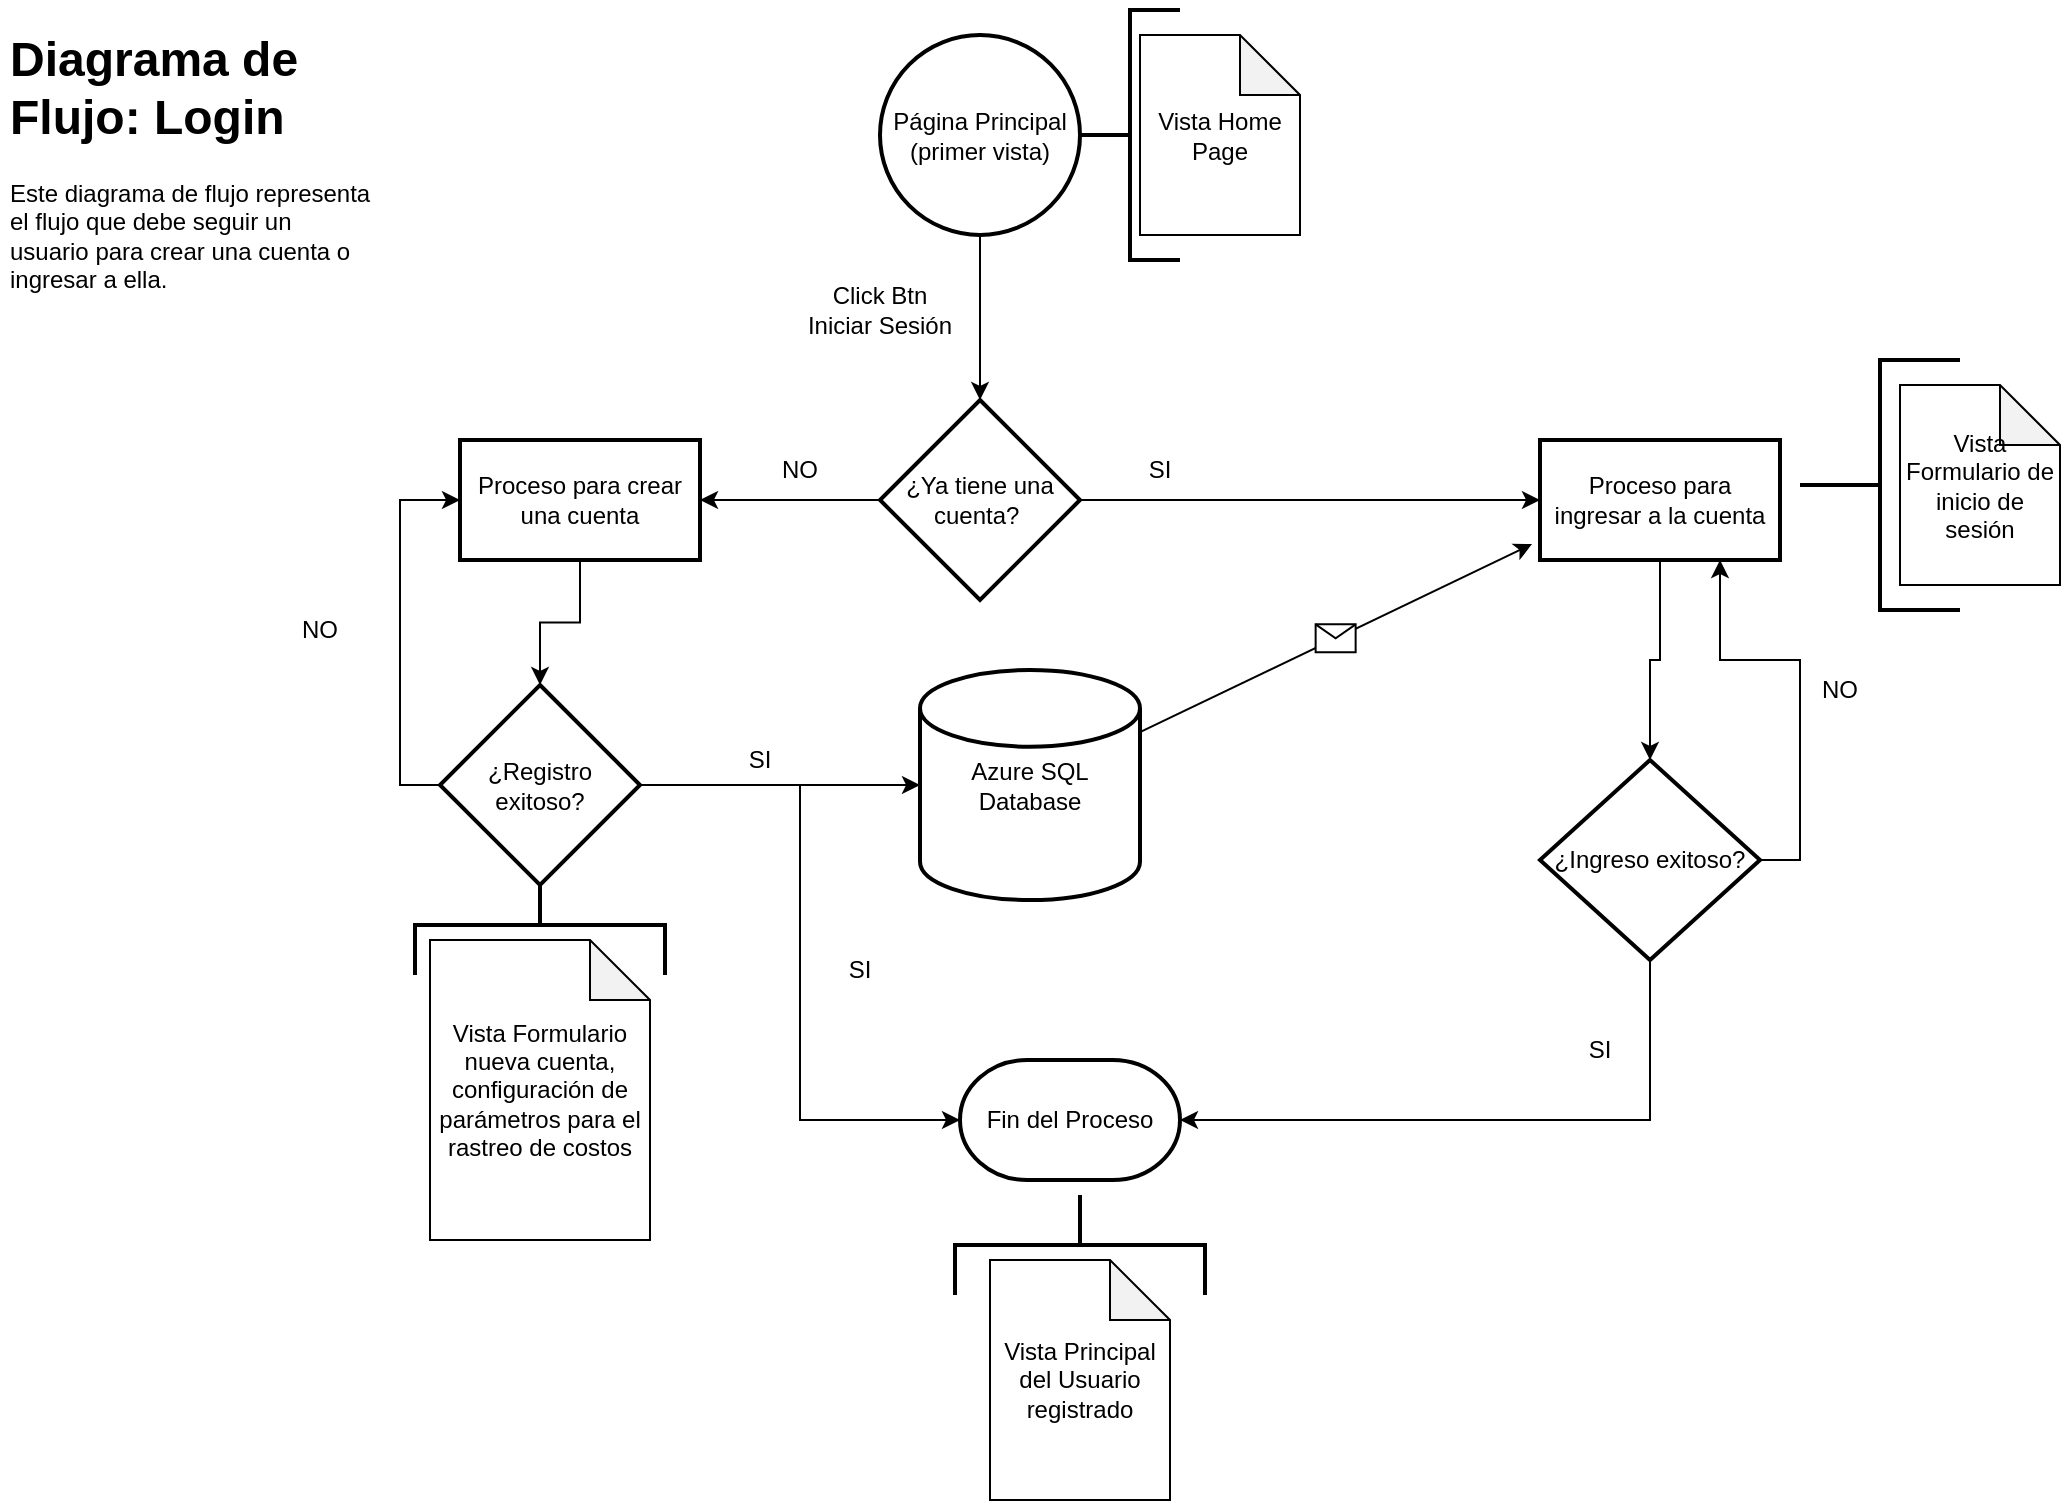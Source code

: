 <mxfile version="20.8.18" type="github" pages="2">
  <diagram name="Login" id="74e2e168-ea6b-b213-b513-2b3c1d86103e">
    <mxGraphModel dx="1373" dy="774" grid="1" gridSize="10" guides="1" tooltips="1" connect="1" arrows="1" fold="1" page="1" pageScale="1" pageWidth="1100" pageHeight="850" background="none" math="0" shadow="0">
      <root>
        <mxCell id="0" />
        <mxCell id="1" parent="0" />
        <mxCell id="oz9p4cTDpWmSpgmov__A-6" style="edgeStyle=orthogonalEdgeStyle;rounded=0;orthogonalLoop=1;jettySize=auto;html=1;" parent="1" source="oz9p4cTDpWmSpgmov__A-2" target="oz9p4cTDpWmSpgmov__A-4" edge="1">
          <mxGeometry relative="1" as="geometry" />
        </mxCell>
        <mxCell id="oz9p4cTDpWmSpgmov__A-2" value="Página Principal (primer vista)" style="strokeWidth=2;html=1;shape=mxgraph.flowchart.start_2;whiteSpace=wrap;" parent="1" vertex="1">
          <mxGeometry x="460" y="27.5" width="100" height="100" as="geometry" />
        </mxCell>
        <mxCell id="oz9p4cTDpWmSpgmov__A-13" style="edgeStyle=orthogonalEdgeStyle;rounded=0;orthogonalLoop=1;jettySize=auto;html=1;" parent="1" source="oz9p4cTDpWmSpgmov__A-4" target="oz9p4cTDpWmSpgmov__A-9" edge="1">
          <mxGeometry relative="1" as="geometry" />
        </mxCell>
        <mxCell id="oz9p4cTDpWmSpgmov__A-14" value="" style="edgeStyle=orthogonalEdgeStyle;rounded=0;orthogonalLoop=1;jettySize=auto;html=1;" parent="1" source="oz9p4cTDpWmSpgmov__A-4" target="oz9p4cTDpWmSpgmov__A-12" edge="1">
          <mxGeometry relative="1" as="geometry" />
        </mxCell>
        <mxCell id="oz9p4cTDpWmSpgmov__A-4" value="¿Ya tiene una cuenta?&amp;nbsp;" style="strokeWidth=2;html=1;shape=mxgraph.flowchart.decision;whiteSpace=wrap;" parent="1" vertex="1">
          <mxGeometry x="460" y="210" width="100" height="100" as="geometry" />
        </mxCell>
        <mxCell id="oz9p4cTDpWmSpgmov__A-7" value="Click Btn Iniciar Sesión" style="text;html=1;strokeColor=none;fillColor=none;align=center;verticalAlign=middle;whiteSpace=wrap;rounded=0;" parent="1" vertex="1">
          <mxGeometry x="420" y="140" width="80" height="50" as="geometry" />
        </mxCell>
        <mxCell id="oz9p4cTDpWmSpgmov__A-20" value="" style="edgeStyle=orthogonalEdgeStyle;rounded=0;orthogonalLoop=1;jettySize=auto;html=1;" parent="1" source="oz9p4cTDpWmSpgmov__A-9" target="oz9p4cTDpWmSpgmov__A-19" edge="1">
          <mxGeometry relative="1" as="geometry" />
        </mxCell>
        <mxCell id="oz9p4cTDpWmSpgmov__A-9" value="Proceso para crear una cuenta" style="whiteSpace=wrap;html=1;strokeWidth=2;" parent="1" vertex="1">
          <mxGeometry x="250" y="230" width="120" height="60" as="geometry" />
        </mxCell>
        <mxCell id="oz9p4cTDpWmSpgmov__A-10" value="NO" style="text;html=1;strokeColor=none;fillColor=none;align=center;verticalAlign=middle;whiteSpace=wrap;rounded=0;" parent="1" vertex="1">
          <mxGeometry x="390" y="230" width="60" height="30" as="geometry" />
        </mxCell>
        <mxCell id="oz9p4cTDpWmSpgmov__A-11" value="SI" style="text;html=1;strokeColor=none;fillColor=none;align=center;verticalAlign=middle;whiteSpace=wrap;rounded=0;" parent="1" vertex="1">
          <mxGeometry x="570" y="230" width="60" height="30" as="geometry" />
        </mxCell>
        <mxCell id="oz9p4cTDpWmSpgmov__A-38" style="edgeStyle=orthogonalEdgeStyle;rounded=0;orthogonalLoop=1;jettySize=auto;html=1;exitX=0.5;exitY=1;exitDx=0;exitDy=0;entryX=0.5;entryY=0;entryDx=0;entryDy=0;" parent="1" source="oz9p4cTDpWmSpgmov__A-12" target="oz9p4cTDpWmSpgmov__A-34" edge="1">
          <mxGeometry relative="1" as="geometry" />
        </mxCell>
        <mxCell id="oz9p4cTDpWmSpgmov__A-12" value="Proceso para ingresar a la cuenta" style="whiteSpace=wrap;html=1;strokeWidth=2;" parent="1" vertex="1">
          <mxGeometry x="790" y="230" width="120" height="60" as="geometry" />
        </mxCell>
        <mxCell id="oz9p4cTDpWmSpgmov__A-15" value="Vista Formulario nueva cuenta, configuración de parámetros para el rastreo de costos" style="shape=note;whiteSpace=wrap;html=1;backgroundOutline=1;darkOpacity=0.05;" parent="1" vertex="1">
          <mxGeometry x="235" y="480" width="110" height="150" as="geometry" />
        </mxCell>
        <mxCell id="oz9p4cTDpWmSpgmov__A-16" value="" style="strokeWidth=2;html=1;shape=mxgraph.flowchart.annotation_2;align=left;labelPosition=right;pointerEvents=1;rotation=90;" parent="1" vertex="1">
          <mxGeometry x="265" y="410" width="50" height="125" as="geometry" />
        </mxCell>
        <mxCell id="oz9p4cTDpWmSpgmov__A-17" value="Azure SQL Database" style="strokeWidth=2;html=1;shape=mxgraph.flowchart.database;whiteSpace=wrap;" parent="1" vertex="1">
          <mxGeometry x="480" y="345" width="110" height="115" as="geometry" />
        </mxCell>
        <mxCell id="oz9p4cTDpWmSpgmov__A-23" style="edgeStyle=orthogonalEdgeStyle;rounded=0;orthogonalLoop=1;jettySize=auto;html=1;exitX=0;exitY=0.5;exitDx=0;exitDy=0;entryX=0;entryY=0.5;entryDx=0;entryDy=0;" parent="1" source="oz9p4cTDpWmSpgmov__A-19" target="oz9p4cTDpWmSpgmov__A-9" edge="1">
          <mxGeometry relative="1" as="geometry" />
        </mxCell>
        <mxCell id="oz9p4cTDpWmSpgmov__A-43" style="edgeStyle=orthogonalEdgeStyle;rounded=0;orthogonalLoop=1;jettySize=auto;html=1;exitX=1;exitY=0.5;exitDx=0;exitDy=0;entryX=0;entryY=0.5;entryDx=0;entryDy=0;entryPerimeter=0;" parent="1" source="oz9p4cTDpWmSpgmov__A-19" target="oz9p4cTDpWmSpgmov__A-17" edge="1">
          <mxGeometry relative="1" as="geometry" />
        </mxCell>
        <mxCell id="oz9p4cTDpWmSpgmov__A-47" style="edgeStyle=orthogonalEdgeStyle;rounded=0;orthogonalLoop=1;jettySize=auto;html=1;exitX=1;exitY=0.5;exitDx=0;exitDy=0;entryX=0;entryY=0.5;entryDx=0;entryDy=0;entryPerimeter=0;" parent="1" source="oz9p4cTDpWmSpgmov__A-19" target="oz9p4cTDpWmSpgmov__A-46" edge="1">
          <mxGeometry relative="1" as="geometry" />
        </mxCell>
        <mxCell id="oz9p4cTDpWmSpgmov__A-19" value="¿Registro exitoso?" style="rhombus;whiteSpace=wrap;html=1;strokeWidth=2;" parent="1" vertex="1">
          <mxGeometry x="240" y="352.5" width="100" height="100" as="geometry" />
        </mxCell>
        <mxCell id="oz9p4cTDpWmSpgmov__A-22" value="SI" style="text;html=1;strokeColor=none;fillColor=none;align=center;verticalAlign=middle;whiteSpace=wrap;rounded=0;" parent="1" vertex="1">
          <mxGeometry x="370" y="375" width="60" height="30" as="geometry" />
        </mxCell>
        <mxCell id="oz9p4cTDpWmSpgmov__A-24" value="NO" style="text;html=1;strokeColor=none;fillColor=none;align=center;verticalAlign=middle;whiteSpace=wrap;rounded=0;" parent="1" vertex="1">
          <mxGeometry x="150" y="310" width="60" height="30" as="geometry" />
        </mxCell>
        <mxCell id="oz9p4cTDpWmSpgmov__A-25" value="Vista Home Page" style="shape=note;whiteSpace=wrap;html=1;backgroundOutline=1;darkOpacity=0.05;" parent="1" vertex="1">
          <mxGeometry x="590" y="27.5" width="80" height="100" as="geometry" />
        </mxCell>
        <mxCell id="oz9p4cTDpWmSpgmov__A-26" value="" style="strokeWidth=2;html=1;shape=mxgraph.flowchart.annotation_2;align=left;labelPosition=right;pointerEvents=1;" parent="1" vertex="1">
          <mxGeometry x="560" y="15" width="50" height="125" as="geometry" />
        </mxCell>
        <mxCell id="oz9p4cTDpWmSpgmov__A-27" value="Vista Formulario de inicio de sesión" style="shape=note;whiteSpace=wrap;html=1;backgroundOutline=1;darkOpacity=0.05;" parent="1" vertex="1">
          <mxGeometry x="970" y="202.5" width="80" height="100" as="geometry" />
        </mxCell>
        <mxCell id="oz9p4cTDpWmSpgmov__A-28" value="" style="strokeWidth=2;html=1;shape=mxgraph.flowchart.annotation_2;align=left;labelPosition=right;pointerEvents=1;" parent="1" vertex="1">
          <mxGeometry x="920" y="190" width="80" height="125" as="geometry" />
        </mxCell>
        <mxCell id="oz9p4cTDpWmSpgmov__A-48" style="edgeStyle=orthogonalEdgeStyle;rounded=0;orthogonalLoop=1;jettySize=auto;html=1;exitX=0.5;exitY=1;exitDx=0;exitDy=0;entryX=1;entryY=0.5;entryDx=0;entryDy=0;entryPerimeter=0;" parent="1" source="oz9p4cTDpWmSpgmov__A-34" target="oz9p4cTDpWmSpgmov__A-46" edge="1">
          <mxGeometry relative="1" as="geometry" />
        </mxCell>
        <mxCell id="oz9p4cTDpWmSpgmov__A-50" style="edgeStyle=orthogonalEdgeStyle;rounded=0;orthogonalLoop=1;jettySize=auto;html=1;exitX=1;exitY=0.5;exitDx=0;exitDy=0;entryX=0.75;entryY=1;entryDx=0;entryDy=0;" parent="1" source="oz9p4cTDpWmSpgmov__A-34" target="oz9p4cTDpWmSpgmov__A-12" edge="1">
          <mxGeometry relative="1" as="geometry" />
        </mxCell>
        <mxCell id="oz9p4cTDpWmSpgmov__A-34" value="¿Ingreso exitoso?" style="rhombus;whiteSpace=wrap;html=1;strokeWidth=2;" parent="1" vertex="1">
          <mxGeometry x="790" y="390" width="110" height="100" as="geometry" />
        </mxCell>
        <mxCell id="oz9p4cTDpWmSpgmov__A-36" value="" style="endArrow=classic;html=1;rounded=0;entryX=-0.033;entryY=0.867;entryDx=0;entryDy=0;entryPerimeter=0;" parent="1" source="oz9p4cTDpWmSpgmov__A-17" target="oz9p4cTDpWmSpgmov__A-12" edge="1">
          <mxGeometry relative="1" as="geometry">
            <mxPoint x="620" y="570" as="sourcePoint" />
            <mxPoint x="780" y="290" as="targetPoint" />
          </mxGeometry>
        </mxCell>
        <mxCell id="oz9p4cTDpWmSpgmov__A-37" value="" style="shape=message;html=1;outlineConnect=0;" parent="oz9p4cTDpWmSpgmov__A-36" vertex="1">
          <mxGeometry width="20" height="14" relative="1" as="geometry">
            <mxPoint x="-10" y="-7" as="offset" />
          </mxGeometry>
        </mxCell>
        <mxCell id="oz9p4cTDpWmSpgmov__A-46" value="Fin del Proceso" style="strokeWidth=2;html=1;shape=mxgraph.flowchart.terminator;whiteSpace=wrap;" parent="1" vertex="1">
          <mxGeometry x="500" y="540" width="110" height="60" as="geometry" />
        </mxCell>
        <mxCell id="oz9p4cTDpWmSpgmov__A-49" value="SI" style="text;html=1;strokeColor=none;fillColor=none;align=center;verticalAlign=middle;whiteSpace=wrap;rounded=0;" parent="1" vertex="1">
          <mxGeometry x="790" y="520" width="60" height="30" as="geometry" />
        </mxCell>
        <mxCell id="oz9p4cTDpWmSpgmov__A-51" value="NO" style="text;html=1;strokeColor=none;fillColor=none;align=center;verticalAlign=middle;whiteSpace=wrap;rounded=0;" parent="1" vertex="1">
          <mxGeometry x="910" y="340" width="60" height="30" as="geometry" />
        </mxCell>
        <mxCell id="oz9p4cTDpWmSpgmov__A-52" value="SI" style="text;html=1;strokeColor=none;fillColor=none;align=center;verticalAlign=middle;whiteSpace=wrap;rounded=0;" parent="1" vertex="1">
          <mxGeometry x="420" y="480" width="60" height="30" as="geometry" />
        </mxCell>
        <mxCell id="oz9p4cTDpWmSpgmov__A-53" value="Vista Principal del Usuario registrado" style="shape=note;whiteSpace=wrap;html=1;backgroundOutline=1;darkOpacity=0.05;" parent="1" vertex="1">
          <mxGeometry x="515" y="640" width="90" height="120" as="geometry" />
        </mxCell>
        <mxCell id="oz9p4cTDpWmSpgmov__A-54" value="" style="strokeWidth=2;html=1;shape=mxgraph.flowchart.annotation_2;align=left;labelPosition=right;pointerEvents=1;rotation=90;" parent="1" vertex="1">
          <mxGeometry x="535" y="570" width="50" height="125" as="geometry" />
        </mxCell>
        <mxCell id="oz9p4cTDpWmSpgmov__A-56" value="&lt;h1&gt;Diagrama de Flujo: Login&lt;/h1&gt;&lt;p&gt;Este diagrama de flujo representa el flujo que debe seguir un usuario para crear una cuenta o ingresar a ella.&lt;/p&gt;" style="text;html=1;strokeColor=none;fillColor=none;spacing=5;spacingTop=-20;whiteSpace=wrap;overflow=hidden;rounded=0;" parent="1" vertex="1">
          <mxGeometry x="20" y="20" width="190" height="150" as="geometry" />
        </mxCell>
      </root>
    </mxGraphModel>
  </diagram>
  <diagram name="Cost Records" id="LuNY3zVcoNnIHmfbvWIO">
    <mxGraphModel dx="1373" dy="774" grid="1" gridSize="10" guides="1" tooltips="1" connect="1" arrows="1" fold="1" page="1" pageScale="1" pageWidth="1100" pageHeight="850" background="none" math="0" shadow="0">
      <root>
        <mxCell id="wQUb9wuHpGqpkneJC18S-0" />
        <mxCell id="wQUb9wuHpGqpkneJC18S-1" parent="wQUb9wuHpGqpkneJC18S-0" />
        <mxCell id="Z6G_dmUMwywwR1LI1Rg2-1" style="edgeStyle=orthogonalEdgeStyle;rounded=0;orthogonalLoop=1;jettySize=auto;html=1;exitX=0.5;exitY=1;exitDx=0;exitDy=0;exitPerimeter=0;entryX=0;entryY=0.5;entryDx=0;entryDy=0;" edge="1" parent="wQUb9wuHpGqpkneJC18S-1" source="wQUb9wuHpGqpkneJC18S-3" target="Z6G_dmUMwywwR1LI1Rg2-0">
          <mxGeometry relative="1" as="geometry" />
        </mxCell>
        <mxCell id="wQUb9wuHpGqpkneJC18S-3" value="Página Principal del usuario" style="strokeWidth=2;html=1;shape=mxgraph.flowchart.start_2;whiteSpace=wrap;" vertex="1" parent="wQUb9wuHpGqpkneJC18S-1">
          <mxGeometry x="460" y="27.5" width="100" height="100" as="geometry" />
        </mxCell>
        <mxCell id="wQUb9wuHpGqpkneJC18S-23" value="Vista Home para Usuario conectado" style="shape=note;whiteSpace=wrap;html=1;backgroundOutline=1;darkOpacity=0.05;" vertex="1" parent="wQUb9wuHpGqpkneJC18S-1">
          <mxGeometry x="590" y="27.5" width="80" height="100" as="geometry" />
        </mxCell>
        <mxCell id="wQUb9wuHpGqpkneJC18S-24" value="" style="strokeWidth=2;html=1;shape=mxgraph.flowchart.annotation_2;align=left;labelPosition=right;pointerEvents=1;" vertex="1" parent="wQUb9wuHpGqpkneJC18S-1">
          <mxGeometry x="560" y="15" width="50" height="125" as="geometry" />
        </mxCell>
        <mxCell id="wQUb9wuHpGqpkneJC18S-38" value="&lt;h1&gt;Diagrama de Flujo: Registro de Costos&lt;/h1&gt;&lt;p&gt;Este diagrama de flujo representa el flujo que debe seguir un usuario para registrar un nuevo costo.&lt;/p&gt;" style="text;html=1;strokeColor=none;fillColor=none;spacing=5;spacingTop=-20;whiteSpace=wrap;overflow=hidden;rounded=0;" vertex="1" parent="wQUb9wuHpGqpkneJC18S-1">
          <mxGeometry x="10" y="10" width="230" height="130" as="geometry" />
        </mxCell>
        <mxCell id="Z6G_dmUMwywwR1LI1Rg2-5" style="edgeStyle=orthogonalEdgeStyle;rounded=0;orthogonalLoop=1;jettySize=auto;html=1;exitX=1;exitY=0.5;exitDx=0;exitDy=0;entryX=0;entryY=0.5;entryDx=0;entryDy=0;" edge="1" parent="wQUb9wuHpGqpkneJC18S-1" source="Z6G_dmUMwywwR1LI1Rg2-0" target="Z6G_dmUMwywwR1LI1Rg2-6">
          <mxGeometry relative="1" as="geometry">
            <mxPoint x="380" y="310" as="targetPoint" />
          </mxGeometry>
        </mxCell>
        <mxCell id="Z6G_dmUMwywwR1LI1Rg2-0" value="Proceso para registrar una nueva salida de dinero (accionar botón &quot;salidas&quot;)" style="rounded=1;whiteSpace=wrap;html=1;absoluteArcSize=1;arcSize=14;strokeWidth=2;" vertex="1" parent="wQUb9wuHpGqpkneJC18S-1">
          <mxGeometry x="110" y="230" width="180" height="100" as="geometry" />
        </mxCell>
        <mxCell id="Z6G_dmUMwywwR1LI1Rg2-2" value="Vista Formulario de Registro de Costos" style="shape=note;whiteSpace=wrap;html=1;backgroundOutline=1;darkOpacity=0.05;" vertex="1" parent="wQUb9wuHpGqpkneJC18S-1">
          <mxGeometry x="150" y="370" width="90" height="110" as="geometry" />
        </mxCell>
        <mxCell id="Z6G_dmUMwywwR1LI1Rg2-3" value="" style="strokeWidth=2;html=1;shape=mxgraph.flowchart.annotation_2;align=left;labelPosition=right;pointerEvents=1;rotation=90;" vertex="1" parent="wQUb9wuHpGqpkneJC18S-1">
          <mxGeometry x="170" y="300" width="50" height="125" as="geometry" />
        </mxCell>
        <mxCell id="Z6G_dmUMwywwR1LI1Rg2-8" value="" style="edgeStyle=orthogonalEdgeStyle;rounded=0;orthogonalLoop=1;jettySize=auto;html=1;" edge="1" parent="wQUb9wuHpGqpkneJC18S-1" source="Z6G_dmUMwywwR1LI1Rg2-6" target="Z6G_dmUMwywwR1LI1Rg2-7">
          <mxGeometry relative="1" as="geometry" />
        </mxCell>
        <mxCell id="Z6G_dmUMwywwR1LI1Rg2-6" value="&lt;b&gt;Registros obligatorios:&lt;/b&gt;&lt;br&gt;1. Fecha&lt;br&gt;2. Cultivo ID&lt;br&gt;3. Proceso&lt;br&gt;4. Valor de la transacción&lt;br&gt;5. Descripción de la transacción&lt;br&gt;&lt;br&gt;&lt;b&gt;Registro Opcional:&lt;/b&gt;&lt;br&gt;6. Proveedor" style="shape=parallelogram;html=1;strokeWidth=2;perimeter=parallelogramPerimeter;whiteSpace=wrap;rounded=1;arcSize=12;size=0.23;" vertex="1" parent="wQUb9wuHpGqpkneJC18S-1">
          <mxGeometry x="350" y="220" width="290" height="140" as="geometry" />
        </mxCell>
        <mxCell id="KljkPcZYea-xxs5Y8ib2-3" style="edgeStyle=orthogonalEdgeStyle;rounded=0;orthogonalLoop=1;jettySize=auto;html=1;exitX=0;exitY=0.5;exitDx=0;exitDy=0;entryX=0;entryY=0.75;entryDx=0;entryDy=0;" edge="1" parent="wQUb9wuHpGqpkneJC18S-1" source="Z6G_dmUMwywwR1LI1Rg2-7" target="Z6G_dmUMwywwR1LI1Rg2-0">
          <mxGeometry relative="1" as="geometry" />
        </mxCell>
        <mxCell id="KljkPcZYea-xxs5Y8ib2-5" style="edgeStyle=orthogonalEdgeStyle;rounded=0;orthogonalLoop=1;jettySize=auto;html=1;exitX=1;exitY=0.5;exitDx=0;exitDy=0;entryX=0;entryY=0.5;entryDx=0;entryDy=0;" edge="1" parent="wQUb9wuHpGqpkneJC18S-1" source="Z6G_dmUMwywwR1LI1Rg2-7" target="2M8Opz-kSDqsGLRn786k-2">
          <mxGeometry relative="1" as="geometry">
            <mxPoint x="740" y="495" as="targetPoint" />
          </mxGeometry>
        </mxCell>
        <mxCell id="Z6G_dmUMwywwR1LI1Rg2-7" value="¿Registros Obligatorios diligenciados correctamente?" style="rhombus;whiteSpace=wrap;html=1;strokeWidth=2;rounded=1;arcSize=12;" vertex="1" parent="wQUb9wuHpGqpkneJC18S-1">
          <mxGeometry x="418.75" y="400" width="152.5" height="190" as="geometry" />
        </mxCell>
        <mxCell id="KljkPcZYea-xxs5Y8ib2-0" value="No" style="text;html=1;strokeColor=none;fillColor=none;align=center;verticalAlign=middle;whiteSpace=wrap;rounded=0;" vertex="1" parent="wQUb9wuHpGqpkneJC18S-1">
          <mxGeometry x="200" y="500" width="60" height="30" as="geometry" />
        </mxCell>
        <mxCell id="KljkPcZYea-xxs5Y8ib2-2" value="SI" style="text;html=1;strokeColor=none;fillColor=none;align=center;verticalAlign=middle;whiteSpace=wrap;rounded=0;" vertex="1" parent="wQUb9wuHpGqpkneJC18S-1">
          <mxGeometry x="590" y="495" width="60" height="30" as="geometry" />
        </mxCell>
        <mxCell id="KljkPcZYea-xxs5Y8ib2-4" value="Azure SQL Databases" style="shape=cylinder3;whiteSpace=wrap;html=1;boundedLbl=1;backgroundOutline=1;size=15;" vertex="1" parent="wQUb9wuHpGqpkneJC18S-1">
          <mxGeometry x="940" y="290" width="120" height="110" as="geometry" />
        </mxCell>
        <mxCell id="KljkPcZYea-xxs5Y8ib2-6" value="Fin del Flujo" style="strokeWidth=2;html=1;shape=mxgraph.flowchart.terminator;whiteSpace=wrap;" vertex="1" parent="wQUb9wuHpGqpkneJC18S-1">
          <mxGeometry x="930" y="700" width="100" height="60" as="geometry" />
        </mxCell>
        <mxCell id="KljkPcZYea-xxs5Y8ib2-10" value="Lista de ID cultivos activos" style="text;html=1;strokeColor=none;fillColor=none;align=center;verticalAlign=middle;whiteSpace=wrap;rounded=0;" vertex="1" parent="wQUb9wuHpGqpkneJC18S-1">
          <mxGeometry x="740" y="320" width="60" height="30" as="geometry" />
        </mxCell>
        <mxCell id="2M8Opz-kSDqsGLRn786k-0" value="" style="endArrow=classic;html=1;rounded=0;exitX=0.5;exitY=0;exitDx=0;exitDy=0;exitPerimeter=0;entryX=1;entryY=0.5;entryDx=0;entryDy=0;" edge="1" parent="wQUb9wuHpGqpkneJC18S-1" source="KljkPcZYea-xxs5Y8ib2-4" target="Z6G_dmUMwywwR1LI1Rg2-6">
          <mxGeometry relative="1" as="geometry">
            <mxPoint x="590" y="376" as="sourcePoint" />
            <mxPoint x="786" y="282" as="targetPoint" />
          </mxGeometry>
        </mxCell>
        <mxCell id="2M8Opz-kSDqsGLRn786k-1" value="" style="shape=message;html=1;outlineConnect=0;" vertex="1" parent="2M8Opz-kSDqsGLRn786k-0">
          <mxGeometry width="20" height="14" relative="1" as="geometry">
            <mxPoint x="-10" y="-7" as="offset" />
          </mxGeometry>
        </mxCell>
        <mxCell id="2M8Opz-kSDqsGLRn786k-4" value="" style="edgeStyle=orthogonalEdgeStyle;rounded=0;orthogonalLoop=1;jettySize=auto;html=1;" edge="1" parent="wQUb9wuHpGqpkneJC18S-1" source="2M8Opz-kSDqsGLRn786k-2" target="2M8Opz-kSDqsGLRn786k-3">
          <mxGeometry relative="1" as="geometry" />
        </mxCell>
        <mxCell id="2M8Opz-kSDqsGLRn786k-2" value="Proceso Guardar nuevo registro (accionar botón &quot;guardar&quot;)" style="rounded=1;whiteSpace=wrap;html=1;absoluteArcSize=1;arcSize=14;strokeWidth=2;" vertex="1" parent="wQUb9wuHpGqpkneJC18S-1">
          <mxGeometry x="680" y="445" width="100" height="100" as="geometry" />
        </mxCell>
        <mxCell id="2M8Opz-kSDqsGLRn786k-14" style="edgeStyle=orthogonalEdgeStyle;rounded=0;orthogonalLoop=1;jettySize=auto;html=1;exitX=0;exitY=0.5;exitDx=0;exitDy=0;entryX=0;entryY=0.75;entryDx=0;entryDy=0;" edge="1" parent="wQUb9wuHpGqpkneJC18S-1" source="2M8Opz-kSDqsGLRn786k-3" target="2M8Opz-kSDqsGLRn786k-2">
          <mxGeometry relative="1" as="geometry">
            <mxPoint x="350" y="400" as="targetPoint" />
          </mxGeometry>
        </mxCell>
        <mxCell id="2M8Opz-kSDqsGLRn786k-16" style="edgeStyle=orthogonalEdgeStyle;rounded=0;orthogonalLoop=1;jettySize=auto;html=1;exitX=1;exitY=0.5;exitDx=0;exitDy=0;entryX=0.5;entryY=0;entryDx=0;entryDy=0;entryPerimeter=0;" edge="1" parent="wQUb9wuHpGqpkneJC18S-1" source="2M8Opz-kSDqsGLRn786k-3" target="KljkPcZYea-xxs5Y8ib2-6">
          <mxGeometry relative="1" as="geometry" />
        </mxCell>
        <mxCell id="2M8Opz-kSDqsGLRn786k-3" value="¿Registro Correctamente Guardado?" style="rhombus;whiteSpace=wrap;html=1;rounded=1;arcSize=14;strokeWidth=2;" vertex="1" parent="wQUb9wuHpGqpkneJC18S-1">
          <mxGeometry x="670" y="570" width="120" height="110" as="geometry" />
        </mxCell>
        <mxCell id="2M8Opz-kSDqsGLRn786k-5" value="" style="endArrow=classic;html=1;rounded=0;exitX=1;exitY=0.5;exitDx=0;exitDy=0;entryX=0.5;entryY=1;entryDx=0;entryDy=0;entryPerimeter=0;" edge="1" parent="wQUb9wuHpGqpkneJC18S-1" source="2M8Opz-kSDqsGLRn786k-2" target="KljkPcZYea-xxs5Y8ib2-4">
          <mxGeometry relative="1" as="geometry">
            <mxPoint x="983" y="430" as="sourcePoint" />
            <mxPoint x="590" y="430" as="targetPoint" />
          </mxGeometry>
        </mxCell>
        <mxCell id="2M8Opz-kSDqsGLRn786k-6" value="" style="shape=message;html=1;outlineConnect=0;" vertex="1" parent="2M8Opz-kSDqsGLRn786k-5">
          <mxGeometry width="20" height="14" relative="1" as="geometry">
            <mxPoint x="-10" y="-7" as="offset" />
          </mxGeometry>
        </mxCell>
        <mxCell id="2M8Opz-kSDqsGLRn786k-7" value="Guardar Registros en DB" style="text;html=1;strokeColor=none;fillColor=none;align=center;verticalAlign=middle;whiteSpace=wrap;rounded=0;" vertex="1" parent="wQUb9wuHpGqpkneJC18S-1">
          <mxGeometry x="850" y="370" width="60" height="30" as="geometry" />
        </mxCell>
        <mxCell id="2M8Opz-kSDqsGLRn786k-9" value="SI" style="text;html=1;strokeColor=none;fillColor=none;align=center;verticalAlign=middle;whiteSpace=wrap;rounded=0;" vertex="1" parent="wQUb9wuHpGqpkneJC18S-1">
          <mxGeometry x="870" y="590" width="60" height="30" as="geometry" />
        </mxCell>
        <mxCell id="2M8Opz-kSDqsGLRn786k-10" value="Vista Home para Usuario conectado" style="shape=note;whiteSpace=wrap;html=1;backgroundOutline=1;darkOpacity=0.05;" vertex="1" parent="wQUb9wuHpGqpkneJC18S-1">
          <mxGeometry x="820" y="680" width="80" height="100" as="geometry" />
        </mxCell>
        <mxCell id="2M8Opz-kSDqsGLRn786k-11" value="" style="strokeWidth=2;html=1;shape=mxgraph.flowchart.annotation_2;align=left;labelPosition=right;pointerEvents=1;rotation=-180;" vertex="1" parent="wQUb9wuHpGqpkneJC18S-1">
          <mxGeometry x="880" y="667.5" width="50" height="125" as="geometry" />
        </mxCell>
        <mxCell id="2M8Opz-kSDqsGLRn786k-15" value="No" style="text;html=1;strokeColor=none;fillColor=none;align=center;verticalAlign=middle;whiteSpace=wrap;rounded=0;" vertex="1" parent="wQUb9wuHpGqpkneJC18S-1">
          <mxGeometry x="600" y="560" width="60" height="30" as="geometry" />
        </mxCell>
      </root>
    </mxGraphModel>
  </diagram>
</mxfile>
